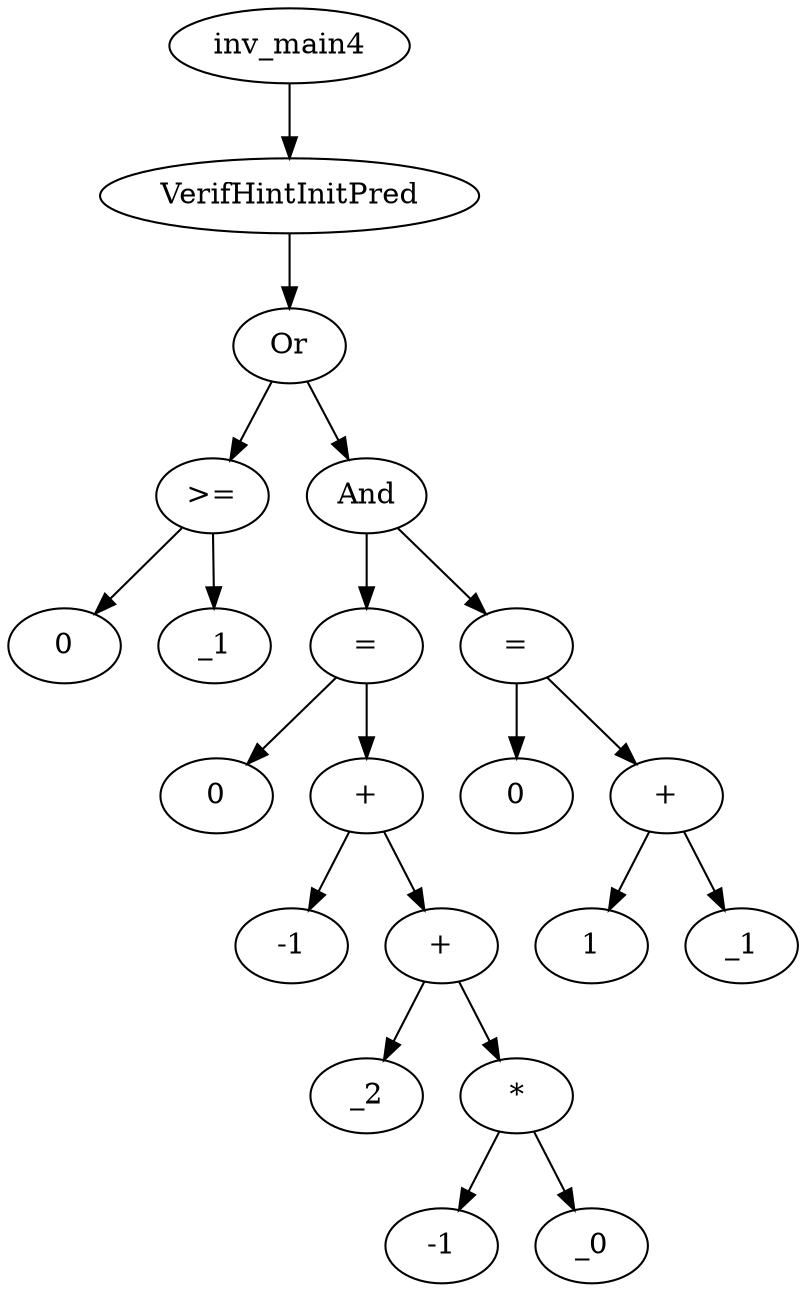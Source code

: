 digraph dag {
0 [label="inv_main4"];
1 [label="VerifHintInitPred"];
2 [label="Or"];
3 [label=">="];
4 [label="0"];
5 [label="_1"];
6 [label="And"];
7 [label="="];
8 [label="0"];
9 [label="+"];
10 [label="-1"];
11 [label="+"];
12 [label="_2"];
13 [label="*"];
14 [label="-1"];
15 [label="_0"];
16 [label="="];
17 [label="0"];
18 [label="+"];
19 [label="1"];
20 [label="_1"];
0->1
1->2
2->3
2 -> 6
3->5
3 -> 4
6->7
6 -> 16
7->9
7 -> 8
9->11
9 -> 10
11->13
11 -> 12
13->15
13 -> 14
16->18
16 -> 17
18->20
18 -> 19
}
